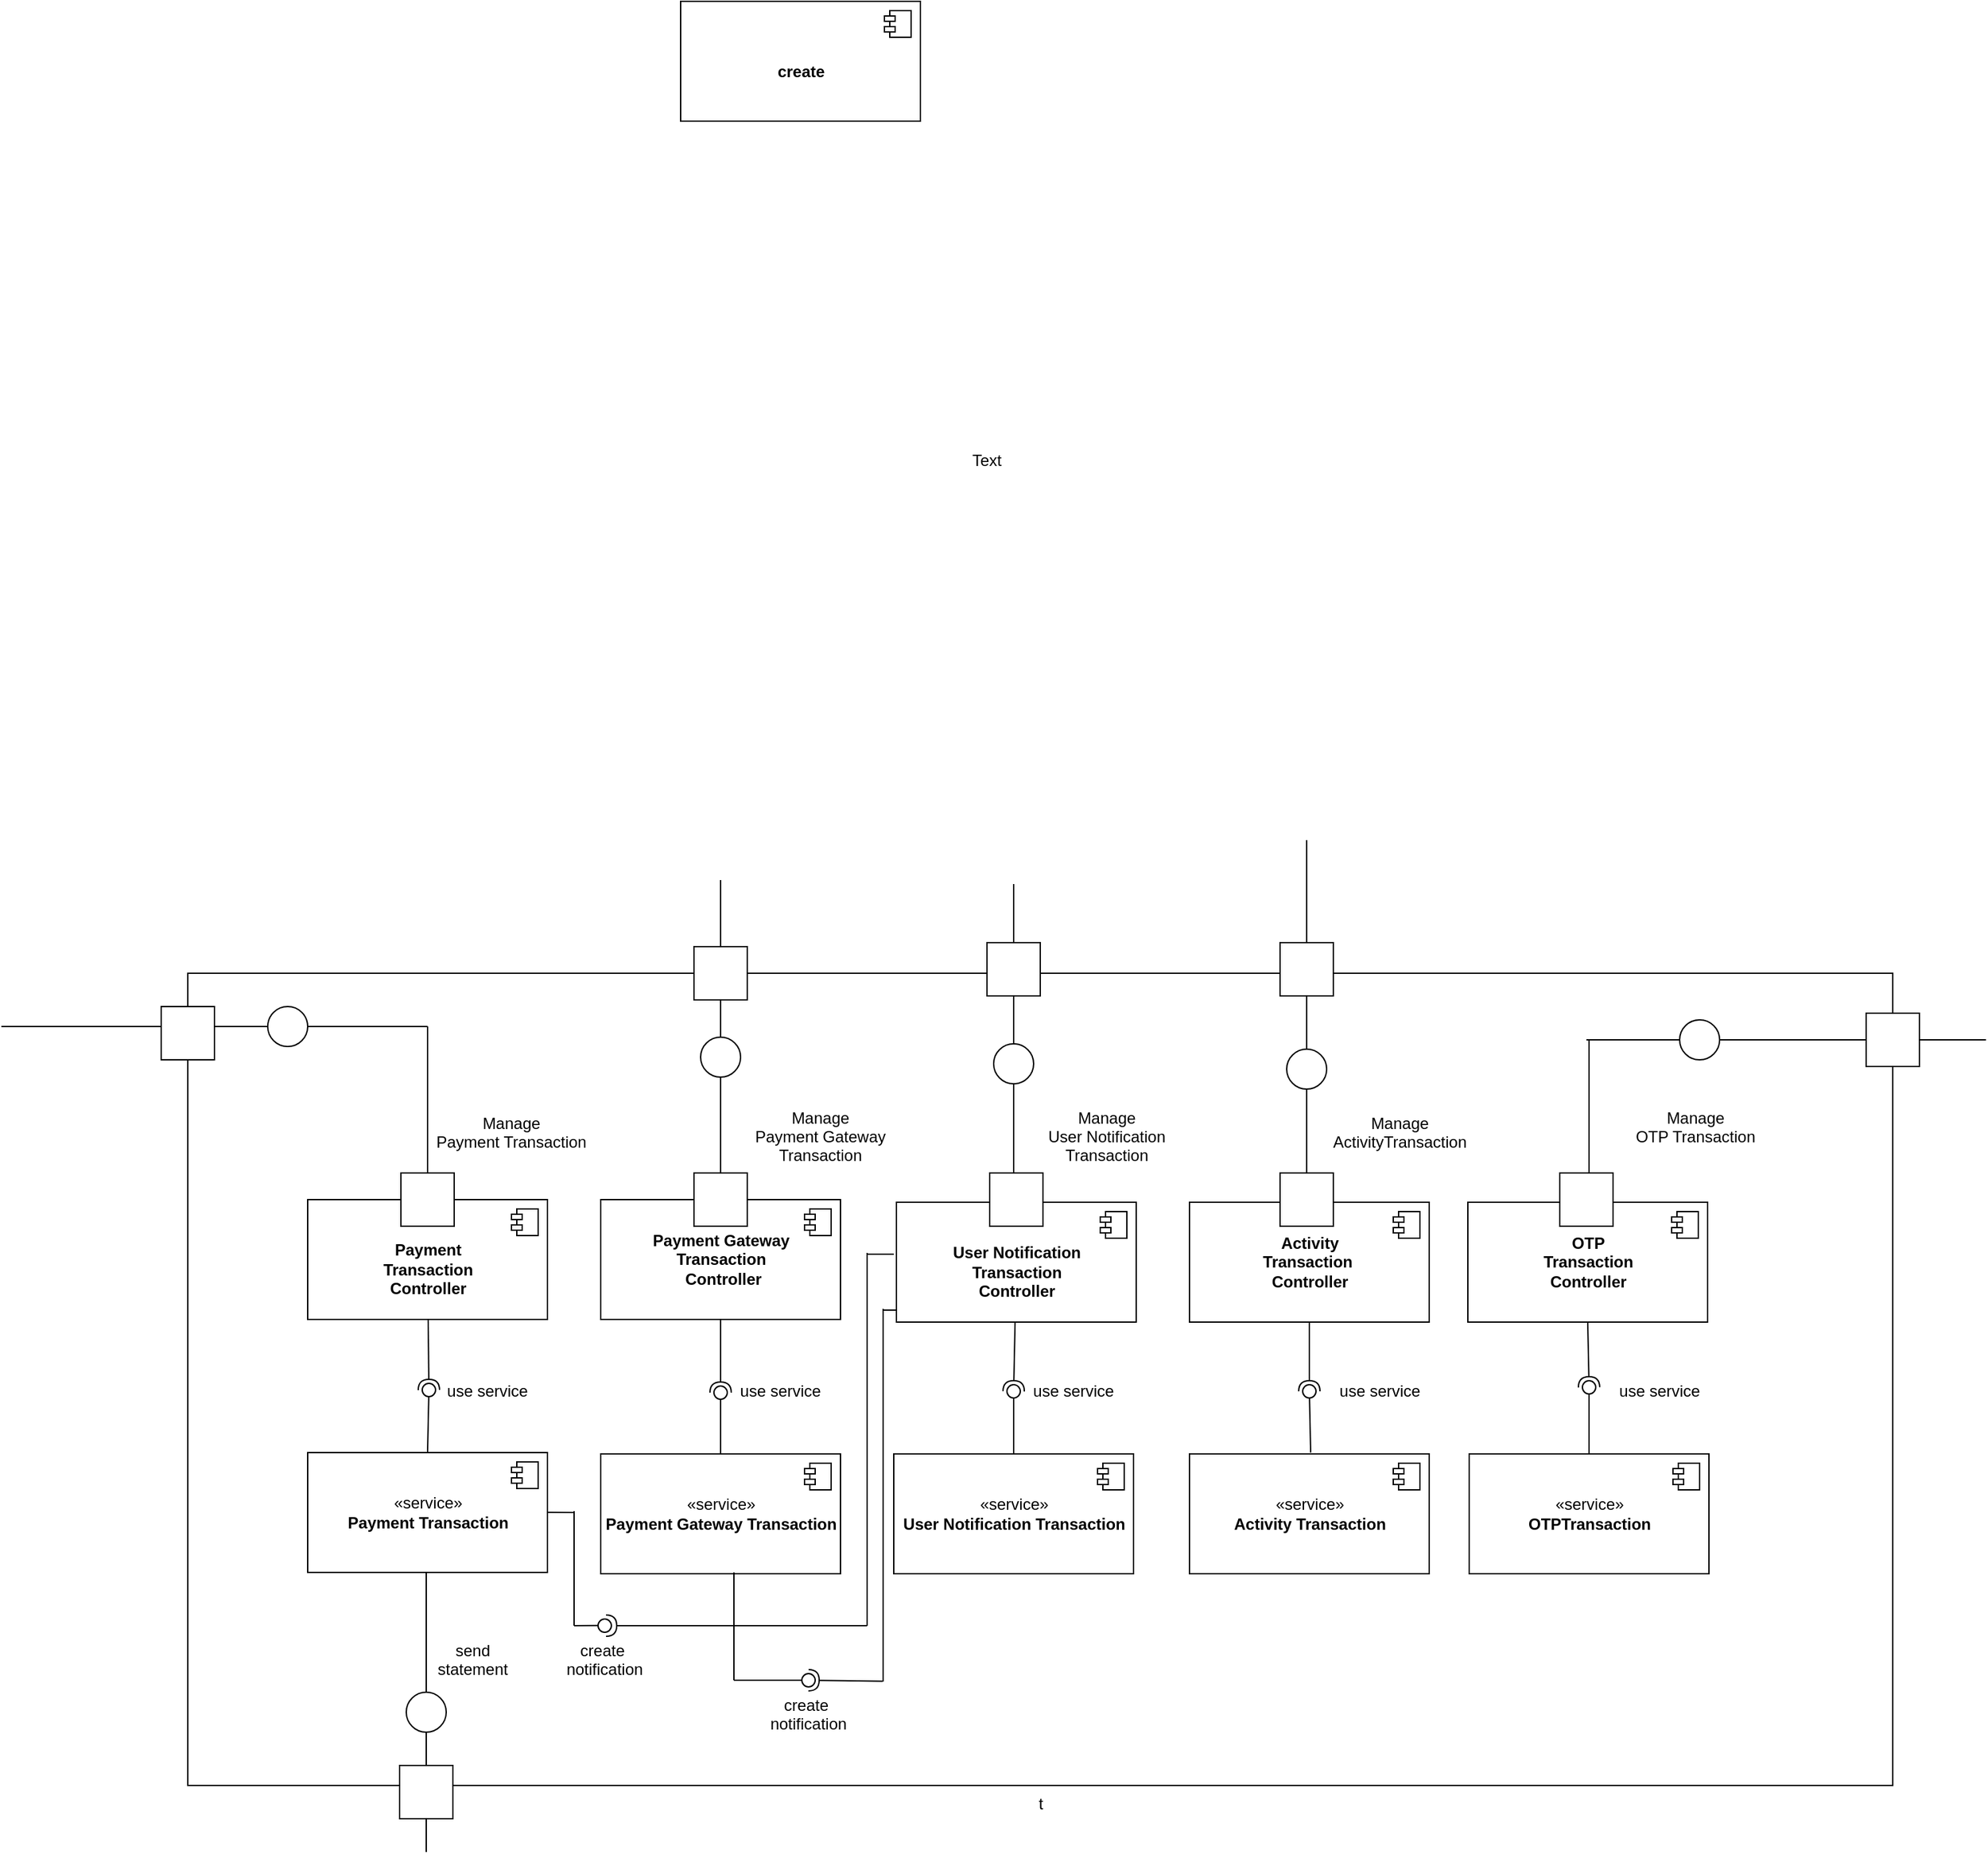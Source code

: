 <mxfile version="20.5.3" type="github">
  <diagram id="na5SozsLlkxDMUfzw_OF" name="Page-1">
    <mxGraphModel dx="3154" dy="2866" grid="1" gridSize="10" guides="1" tooltips="1" connect="1" arrows="1" fold="1" page="1" pageScale="1" pageWidth="850" pageHeight="1100" math="0" shadow="0">
      <root>
        <mxCell id="0" />
        <mxCell id="1" parent="0" />
        <mxCell id="ympd51Vh-eKGF469arWQ-28" value="&lt;br&gt;&lt;b&gt;create&lt;/b&gt;" style="html=1;dropTarget=0;" vertex="1" parent="1">
          <mxGeometry x="630" y="-30" width="180" height="90" as="geometry" />
        </mxCell>
        <mxCell id="ympd51Vh-eKGF469arWQ-29" value="" style="shape=module;jettyWidth=8;jettyHeight=4;" vertex="1" parent="ympd51Vh-eKGF469arWQ-28">
          <mxGeometry x="1" width="20" height="20" relative="1" as="geometry">
            <mxPoint x="-27" y="7" as="offset" />
          </mxGeometry>
        </mxCell>
        <mxCell id="ympd51Vh-eKGF469arWQ-30" value="Text" style="text;html=1;strokeColor=none;fillColor=none;align=center;verticalAlign=middle;whiteSpace=wrap;rounded=0;" vertex="1" parent="1">
          <mxGeometry x="830" y="300" width="60" height="30" as="geometry" />
        </mxCell>
        <mxCell id="ympd51Vh-eKGF469arWQ-31" value="t" style="verticalLabelPosition=bottom;verticalAlign=top;html=1;shape=mxgraph.basic.rect;fillColor2=none;strokeWidth=1;size=20;indent=5;" vertex="1" parent="1">
          <mxGeometry x="260" y="700" width="1280" height="610" as="geometry" />
        </mxCell>
        <mxCell id="ympd51Vh-eKGF469arWQ-32" value="«service»&lt;br&gt;&lt;b&gt;Payment Transaction&lt;/b&gt;" style="html=1;dropTarget=0;" vertex="1" parent="1">
          <mxGeometry x="350" y="1060" width="180" height="90" as="geometry" />
        </mxCell>
        <mxCell id="ympd51Vh-eKGF469arWQ-33" value="" style="shape=module;jettyWidth=8;jettyHeight=4;" vertex="1" parent="ympd51Vh-eKGF469arWQ-32">
          <mxGeometry x="1" width="20" height="20" relative="1" as="geometry">
            <mxPoint x="-27" y="7" as="offset" />
          </mxGeometry>
        </mxCell>
        <mxCell id="ympd51Vh-eKGF469arWQ-34" value="«service»&lt;br&gt;&lt;b&gt;Payment Gateway Transaction&lt;/b&gt;" style="html=1;dropTarget=0;" vertex="1" parent="1">
          <mxGeometry x="570" y="1061" width="180" height="90" as="geometry" />
        </mxCell>
        <mxCell id="ympd51Vh-eKGF469arWQ-35" value="" style="shape=module;jettyWidth=8;jettyHeight=4;" vertex="1" parent="ympd51Vh-eKGF469arWQ-34">
          <mxGeometry x="1" width="20" height="20" relative="1" as="geometry">
            <mxPoint x="-27" y="7" as="offset" />
          </mxGeometry>
        </mxCell>
        <mxCell id="ympd51Vh-eKGF469arWQ-36" value="«service»&lt;br&gt;&lt;b&gt;User Notification Transaction&lt;/b&gt;" style="html=1;dropTarget=0;" vertex="1" parent="1">
          <mxGeometry x="790" y="1061" width="180" height="90" as="geometry" />
        </mxCell>
        <mxCell id="ympd51Vh-eKGF469arWQ-37" value="" style="shape=module;jettyWidth=8;jettyHeight=4;" vertex="1" parent="ympd51Vh-eKGF469arWQ-36">
          <mxGeometry x="1" width="20" height="20" relative="1" as="geometry">
            <mxPoint x="-27" y="7" as="offset" />
          </mxGeometry>
        </mxCell>
        <mxCell id="ympd51Vh-eKGF469arWQ-38" value="«service»&lt;br&gt;&lt;b&gt;Activity Transaction&lt;/b&gt;" style="html=1;dropTarget=0;" vertex="1" parent="1">
          <mxGeometry x="1012" y="1061" width="180" height="90" as="geometry" />
        </mxCell>
        <mxCell id="ympd51Vh-eKGF469arWQ-39" value="" style="shape=module;jettyWidth=8;jettyHeight=4;" vertex="1" parent="ympd51Vh-eKGF469arWQ-38">
          <mxGeometry x="1" width="20" height="20" relative="1" as="geometry">
            <mxPoint x="-27" y="7" as="offset" />
          </mxGeometry>
        </mxCell>
        <mxCell id="ympd51Vh-eKGF469arWQ-40" value="«service»&lt;br&gt;&lt;b&gt;OTPTransaction&lt;/b&gt;" style="html=1;dropTarget=0;" vertex="1" parent="1">
          <mxGeometry x="1222" y="1061" width="180" height="90" as="geometry" />
        </mxCell>
        <mxCell id="ympd51Vh-eKGF469arWQ-41" value="" style="shape=module;jettyWidth=8;jettyHeight=4;" vertex="1" parent="ympd51Vh-eKGF469arWQ-40">
          <mxGeometry x="1" width="20" height="20" relative="1" as="geometry">
            <mxPoint x="-27" y="7" as="offset" />
          </mxGeometry>
        </mxCell>
        <mxCell id="ympd51Vh-eKGF469arWQ-45" value="&lt;br&gt;&lt;b&gt;Payment &lt;br&gt;Transaction &lt;br&gt;Controller&lt;/b&gt;" style="html=1;dropTarget=0;" vertex="1" parent="1">
          <mxGeometry x="350" y="870" width="180" height="90" as="geometry" />
        </mxCell>
        <mxCell id="ympd51Vh-eKGF469arWQ-46" value="" style="shape=module;jettyWidth=8;jettyHeight=4;" vertex="1" parent="ympd51Vh-eKGF469arWQ-45">
          <mxGeometry x="1" width="20" height="20" relative="1" as="geometry">
            <mxPoint x="-27" y="7" as="offset" />
          </mxGeometry>
        </mxCell>
        <mxCell id="ympd51Vh-eKGF469arWQ-47" value="&lt;b&gt;Payment Gateway &lt;br&gt;Transaction&lt;br&gt;&lt;/b&gt;&lt;b&gt;&amp;nbsp;Controller&lt;/b&gt;" style="html=1;dropTarget=0;" vertex="1" parent="1">
          <mxGeometry x="570" y="870" width="180" height="90" as="geometry" />
        </mxCell>
        <mxCell id="ympd51Vh-eKGF469arWQ-48" value="" style="shape=module;jettyWidth=8;jettyHeight=4;" vertex="1" parent="ympd51Vh-eKGF469arWQ-47">
          <mxGeometry x="1" width="20" height="20" relative="1" as="geometry">
            <mxPoint x="-27" y="7" as="offset" />
          </mxGeometry>
        </mxCell>
        <mxCell id="ympd51Vh-eKGF469arWQ-49" value="&lt;br&gt;&lt;b&gt;User Notification &lt;br&gt;Transaction&lt;br&gt;&lt;/b&gt;&lt;b&gt;Controller&lt;/b&gt;" style="html=1;dropTarget=0;" vertex="1" parent="1">
          <mxGeometry x="792" y="872" width="180" height="90" as="geometry" />
        </mxCell>
        <mxCell id="ympd51Vh-eKGF469arWQ-50" value="" style="shape=module;jettyWidth=8;jettyHeight=4;" vertex="1" parent="ympd51Vh-eKGF469arWQ-49">
          <mxGeometry x="1" width="20" height="20" relative="1" as="geometry">
            <mxPoint x="-27" y="7" as="offset" />
          </mxGeometry>
        </mxCell>
        <mxCell id="ympd51Vh-eKGF469arWQ-51" value="&lt;b&gt;Activity &lt;br&gt;Transaction&lt;/b&gt;&lt;b&gt;&amp;nbsp;&lt;br&gt;Controller&lt;/b&gt;" style="html=1;dropTarget=0;" vertex="1" parent="1">
          <mxGeometry x="1012" y="872" width="180" height="90" as="geometry" />
        </mxCell>
        <mxCell id="ympd51Vh-eKGF469arWQ-52" value="" style="shape=module;jettyWidth=8;jettyHeight=4;" vertex="1" parent="ympd51Vh-eKGF469arWQ-51">
          <mxGeometry x="1" width="20" height="20" relative="1" as="geometry">
            <mxPoint x="-27" y="7" as="offset" />
          </mxGeometry>
        </mxCell>
        <mxCell id="ympd51Vh-eKGF469arWQ-53" value="&lt;b&gt;OTP &lt;br&gt;Transaction &lt;br&gt;Controller&lt;/b&gt;" style="html=1;dropTarget=0;" vertex="1" parent="1">
          <mxGeometry x="1221" y="872" width="180" height="90" as="geometry" />
        </mxCell>
        <mxCell id="ympd51Vh-eKGF469arWQ-54" value="" style="shape=module;jettyWidth=8;jettyHeight=4;" vertex="1" parent="ympd51Vh-eKGF469arWQ-53">
          <mxGeometry x="1" width="20" height="20" relative="1" as="geometry">
            <mxPoint x="-27" y="7" as="offset" />
          </mxGeometry>
        </mxCell>
        <mxCell id="ympd51Vh-eKGF469arWQ-66" value="" style="rounded=0;orthogonalLoop=1;jettySize=auto;html=1;endArrow=none;endFill=0;sketch=0;sourcePerimeterSpacing=0;targetPerimeterSpacing=0;exitX=0.5;exitY=0;exitDx=0;exitDy=0;" edge="1" target="ympd51Vh-eKGF469arWQ-68" parent="1" source="ympd51Vh-eKGF469arWQ-34">
          <mxGeometry relative="1" as="geometry">
            <mxPoint x="630" y="1015" as="sourcePoint" />
          </mxGeometry>
        </mxCell>
        <mxCell id="ympd51Vh-eKGF469arWQ-67" value="" style="rounded=0;orthogonalLoop=1;jettySize=auto;html=1;endArrow=halfCircle;endFill=0;entryX=0.5;entryY=0.5;endSize=6;strokeWidth=1;sketch=0;exitX=0.5;exitY=1;exitDx=0;exitDy=0;" edge="1" target="ympd51Vh-eKGF469arWQ-68" parent="1" source="ympd51Vh-eKGF469arWQ-47">
          <mxGeometry relative="1" as="geometry">
            <mxPoint x="670" y="1015" as="sourcePoint" />
          </mxGeometry>
        </mxCell>
        <mxCell id="ympd51Vh-eKGF469arWQ-68" value="" style="ellipse;whiteSpace=wrap;html=1;align=center;aspect=fixed;resizable=0;points=[];outlineConnect=0;sketch=0;" vertex="1" parent="1">
          <mxGeometry x="655" y="1010" width="10" height="10" as="geometry" />
        </mxCell>
        <mxCell id="ympd51Vh-eKGF469arWQ-73" value="" style="rounded=0;orthogonalLoop=1;jettySize=auto;html=1;endArrow=none;endFill=0;sketch=0;sourcePerimeterSpacing=0;targetPerimeterSpacing=0;exitX=0.5;exitY=0;exitDx=0;exitDy=0;" edge="1" target="ympd51Vh-eKGF469arWQ-75" parent="1" source="ympd51Vh-eKGF469arWQ-32">
          <mxGeometry relative="1" as="geometry">
            <mxPoint x="424" y="1014" as="sourcePoint" />
          </mxGeometry>
        </mxCell>
        <mxCell id="ympd51Vh-eKGF469arWQ-74" value="" style="rounded=0;orthogonalLoop=1;jettySize=auto;html=1;endArrow=halfCircle;endFill=0;entryX=0.5;entryY=0.5;endSize=6;strokeWidth=1;sketch=0;" edge="1" target="ympd51Vh-eKGF469arWQ-75" parent="1" source="ympd51Vh-eKGF469arWQ-45">
          <mxGeometry relative="1" as="geometry">
            <mxPoint x="464" y="1014" as="sourcePoint" />
          </mxGeometry>
        </mxCell>
        <mxCell id="ympd51Vh-eKGF469arWQ-75" value="" style="ellipse;whiteSpace=wrap;html=1;align=center;aspect=fixed;resizable=0;points=[];outlineConnect=0;sketch=0;" vertex="1" parent="1">
          <mxGeometry x="436" y="1008" width="10" height="10" as="geometry" />
        </mxCell>
        <mxCell id="ympd51Vh-eKGF469arWQ-76" value="" style="rounded=0;orthogonalLoop=1;jettySize=auto;html=1;endArrow=none;endFill=0;sketch=0;sourcePerimeterSpacing=0;targetPerimeterSpacing=0;exitX=0.5;exitY=0;exitDx=0;exitDy=0;" edge="1" target="ympd51Vh-eKGF469arWQ-78" parent="1" source="ympd51Vh-eKGF469arWQ-36">
          <mxGeometry relative="1" as="geometry">
            <mxPoint x="858" y="1014" as="sourcePoint" />
          </mxGeometry>
        </mxCell>
        <mxCell id="ympd51Vh-eKGF469arWQ-77" value="" style="rounded=0;orthogonalLoop=1;jettySize=auto;html=1;endArrow=halfCircle;endFill=0;entryX=0.5;entryY=0.5;endSize=6;strokeWidth=1;sketch=0;" edge="1" target="ympd51Vh-eKGF469arWQ-78" parent="1" source="ympd51Vh-eKGF469arWQ-49">
          <mxGeometry relative="1" as="geometry">
            <mxPoint x="898" y="1014" as="sourcePoint" />
          </mxGeometry>
        </mxCell>
        <mxCell id="ympd51Vh-eKGF469arWQ-78" value="" style="ellipse;whiteSpace=wrap;html=1;align=center;aspect=fixed;resizable=0;points=[];outlineConnect=0;sketch=0;" vertex="1" parent="1">
          <mxGeometry x="875" y="1009" width="10" height="10" as="geometry" />
        </mxCell>
        <mxCell id="ympd51Vh-eKGF469arWQ-83" value="" style="rounded=0;orthogonalLoop=1;jettySize=auto;html=1;endArrow=none;endFill=0;sketch=0;sourcePerimeterSpacing=0;targetPerimeterSpacing=0;" edge="1" target="ympd51Vh-eKGF469arWQ-85" parent="1">
          <mxGeometry relative="1" as="geometry">
            <mxPoint x="1103" y="1060" as="sourcePoint" />
            <mxPoint x="1104.8" y="1018.996" as="targetPoint" />
          </mxGeometry>
        </mxCell>
        <mxCell id="ympd51Vh-eKGF469arWQ-84" value="" style="rounded=0;orthogonalLoop=1;jettySize=auto;html=1;endArrow=halfCircle;endFill=0;entryX=0.5;entryY=0.5;endSize=6;strokeWidth=1;sketch=0;exitX=0.5;exitY=1;exitDx=0;exitDy=0;" edge="1" target="ympd51Vh-eKGF469arWQ-85" parent="1" source="ympd51Vh-eKGF469arWQ-51">
          <mxGeometry relative="1" as="geometry">
            <mxPoint x="1116" y="1005" as="sourcePoint" />
          </mxGeometry>
        </mxCell>
        <mxCell id="ympd51Vh-eKGF469arWQ-85" value="" style="ellipse;whiteSpace=wrap;html=1;align=center;aspect=fixed;resizable=0;points=[];outlineConnect=0;sketch=0;" vertex="1" parent="1">
          <mxGeometry x="1097" y="1009" width="10" height="10" as="geometry" />
        </mxCell>
        <mxCell id="ympd51Vh-eKGF469arWQ-89" value="" style="rounded=0;orthogonalLoop=1;jettySize=auto;html=1;endArrow=none;endFill=0;sketch=0;sourcePerimeterSpacing=0;targetPerimeterSpacing=0;exitX=0.5;exitY=0;exitDx=0;exitDy=0;" edge="1" target="ympd51Vh-eKGF469arWQ-91" parent="1" source="ympd51Vh-eKGF469arWQ-40">
          <mxGeometry relative="1" as="geometry">
            <mxPoint x="1070" y="1065" as="sourcePoint" />
          </mxGeometry>
        </mxCell>
        <mxCell id="ympd51Vh-eKGF469arWQ-90" value="" style="rounded=0;orthogonalLoop=1;jettySize=auto;html=1;endArrow=halfCircle;endFill=0;entryX=0.5;entryY=0.5;endSize=6;strokeWidth=1;sketch=0;exitX=0.5;exitY=1;exitDx=0;exitDy=0;" edge="1" target="ympd51Vh-eKGF469arWQ-91" parent="1" source="ympd51Vh-eKGF469arWQ-53">
          <mxGeometry relative="1" as="geometry">
            <mxPoint x="1110" y="1065" as="sourcePoint" />
          </mxGeometry>
        </mxCell>
        <mxCell id="ympd51Vh-eKGF469arWQ-91" value="" style="ellipse;whiteSpace=wrap;html=1;align=center;aspect=fixed;resizable=0;points=[];outlineConnect=0;sketch=0;" vertex="1" parent="1">
          <mxGeometry x="1307" y="1006" width="10" height="10" as="geometry" />
        </mxCell>
        <mxCell id="ympd51Vh-eKGF469arWQ-92" value="" style="verticalLabelPosition=bottom;verticalAlign=top;html=1;shape=mxgraph.basic.rect;fillColor2=none;strokeWidth=1;size=20;indent=5;" vertex="1" parent="1">
          <mxGeometry x="420" y="850" width="40" height="40" as="geometry" />
        </mxCell>
        <mxCell id="ympd51Vh-eKGF469arWQ-93" value="" style="verticalLabelPosition=bottom;verticalAlign=top;html=1;shape=mxgraph.basic.rect;fillColor2=none;strokeWidth=1;size=20;indent=5;" vertex="1" parent="1">
          <mxGeometry x="640" y="850" width="40" height="40" as="geometry" />
        </mxCell>
        <mxCell id="ympd51Vh-eKGF469arWQ-94" value="" style="verticalLabelPosition=bottom;verticalAlign=top;html=1;shape=mxgraph.basic.rect;fillColor2=none;strokeWidth=1;size=20;indent=5;" vertex="1" parent="1">
          <mxGeometry x="862" y="850" width="40" height="40" as="geometry" />
        </mxCell>
        <mxCell id="ympd51Vh-eKGF469arWQ-95" value="" style="verticalLabelPosition=bottom;verticalAlign=top;html=1;shape=mxgraph.basic.rect;fillColor2=none;strokeWidth=1;size=20;indent=5;" vertex="1" parent="1">
          <mxGeometry x="1080" y="850" width="40" height="40" as="geometry" />
        </mxCell>
        <mxCell id="ympd51Vh-eKGF469arWQ-96" value="" style="verticalLabelPosition=bottom;verticalAlign=top;html=1;shape=mxgraph.basic.rect;fillColor2=none;strokeWidth=1;size=20;indent=5;" vertex="1" parent="1">
          <mxGeometry x="1290" y="850" width="40" height="40" as="geometry" />
        </mxCell>
        <mxCell id="ympd51Vh-eKGF469arWQ-97" value="" style="line;strokeWidth=1;rotatable=0;dashed=0;labelPosition=right;align=left;verticalAlign=middle;spacingTop=0;spacingLeft=6;points=[];portConstraint=eastwest;direction=south;" vertex="1" parent="1">
          <mxGeometry x="435" y="740" width="10" height="110" as="geometry" />
        </mxCell>
        <mxCell id="ympd51Vh-eKGF469arWQ-98" value="" style="verticalLabelPosition=bottom;verticalAlign=top;html=1;shape=mxgraph.flowchart.on-page_reference;" vertex="1" parent="1">
          <mxGeometry x="320" y="725" width="30" height="30" as="geometry" />
        </mxCell>
        <mxCell id="ympd51Vh-eKGF469arWQ-99" value="" style="line;strokeWidth=1;rotatable=0;dashed=0;labelPosition=right;align=left;verticalAlign=middle;spacingTop=0;spacingLeft=6;points=[];portConstraint=eastwest;direction=west;" vertex="1" parent="1">
          <mxGeometry x="350" y="735" width="90" height="10" as="geometry" />
        </mxCell>
        <mxCell id="ympd51Vh-eKGF469arWQ-100" value="" style="line;strokeWidth=1;rotatable=0;dashed=0;labelPosition=right;align=left;verticalAlign=middle;spacingTop=0;spacingLeft=6;points=[];portConstraint=eastwest;direction=west;" vertex="1" parent="1">
          <mxGeometry x="120" y="735" width="200" height="10" as="geometry" />
        </mxCell>
        <mxCell id="ympd51Vh-eKGF469arWQ-101" value="" style="line;strokeWidth=1;rotatable=0;dashed=0;labelPosition=right;align=left;verticalAlign=middle;spacingTop=0;spacingLeft=6;points=[];portConstraint=eastwest;direction=south;" vertex="1" parent="1">
          <mxGeometry x="655" y="740" width="10" height="110" as="geometry" />
        </mxCell>
        <mxCell id="ympd51Vh-eKGF469arWQ-102" value="" style="verticalLabelPosition=bottom;verticalAlign=top;html=1;shape=mxgraph.flowchart.on-page_reference;" vertex="1" parent="1">
          <mxGeometry x="645" y="748" width="30" height="30" as="geometry" />
        </mxCell>
        <mxCell id="ympd51Vh-eKGF469arWQ-104" value="" style="line;strokeWidth=1;rotatable=0;dashed=0;labelPosition=right;align=left;verticalAlign=middle;spacingTop=0;spacingLeft=6;points=[];portConstraint=eastwest;direction=south;" vertex="1" parent="1">
          <mxGeometry x="655" y="630" width="10" height="110" as="geometry" />
        </mxCell>
        <mxCell id="ympd51Vh-eKGF469arWQ-105" value="" style="line;strokeWidth=1;rotatable=0;dashed=0;labelPosition=right;align=left;verticalAlign=middle;spacingTop=0;spacingLeft=6;points=[];portConstraint=eastwest;direction=south;" vertex="1" parent="1">
          <mxGeometry x="875" y="740" width="10" height="110" as="geometry" />
        </mxCell>
        <mxCell id="ympd51Vh-eKGF469arWQ-106" value="" style="verticalLabelPosition=bottom;verticalAlign=top;html=1;shape=mxgraph.flowchart.on-page_reference;" vertex="1" parent="1">
          <mxGeometry x="865" y="753" width="30" height="30" as="geometry" />
        </mxCell>
        <mxCell id="ympd51Vh-eKGF469arWQ-107" value="" style="line;strokeWidth=1;rotatable=0;dashed=0;labelPosition=right;align=left;verticalAlign=middle;spacingTop=0;spacingLeft=6;points=[];portConstraint=eastwest;direction=south;" vertex="1" parent="1">
          <mxGeometry x="875" y="633" width="10" height="110" as="geometry" />
        </mxCell>
        <mxCell id="ympd51Vh-eKGF469arWQ-108" value="" style="line;strokeWidth=1;rotatable=0;dashed=0;labelPosition=right;align=left;verticalAlign=middle;spacingTop=0;spacingLeft=6;points=[];portConstraint=eastwest;direction=south;" vertex="1" parent="1">
          <mxGeometry x="1095" y="740" width="10" height="110" as="geometry" />
        </mxCell>
        <mxCell id="ympd51Vh-eKGF469arWQ-109" value="" style="verticalLabelPosition=bottom;verticalAlign=top;html=1;shape=mxgraph.flowchart.on-page_reference;" vertex="1" parent="1">
          <mxGeometry x="1085" y="757" width="30" height="30" as="geometry" />
        </mxCell>
        <mxCell id="ympd51Vh-eKGF469arWQ-110" value="" style="line;strokeWidth=1;rotatable=0;dashed=0;labelPosition=right;align=left;verticalAlign=middle;spacingTop=0;spacingLeft=6;points=[];portConstraint=eastwest;direction=south;" vertex="1" parent="1">
          <mxGeometry x="1095" y="600" width="10" height="150" as="geometry" />
        </mxCell>
        <mxCell id="ympd51Vh-eKGF469arWQ-111" value="" style="verticalLabelPosition=bottom;verticalAlign=top;html=1;shape=mxgraph.flowchart.on-page_reference;" vertex="1" parent="1">
          <mxGeometry x="1380" y="735" width="30" height="30" as="geometry" />
        </mxCell>
        <mxCell id="ympd51Vh-eKGF469arWQ-112" value="" style="line;strokeWidth=1;rotatable=0;dashed=0;labelPosition=right;align=left;verticalAlign=middle;spacingTop=0;spacingLeft=6;points=[];portConstraint=eastwest;direction=west;" vertex="1" parent="1">
          <mxGeometry x="1410" y="745" width="200" height="10" as="geometry" />
        </mxCell>
        <mxCell id="ympd51Vh-eKGF469arWQ-113" value="" style="line;strokeWidth=1;rotatable=0;dashed=0;labelPosition=right;align=left;verticalAlign=middle;spacingTop=0;spacingLeft=6;points=[];portConstraint=eastwest;direction=north;" vertex="1" parent="1">
          <mxGeometry x="1307" y="750" width="10" height="100" as="geometry" />
        </mxCell>
        <mxCell id="ympd51Vh-eKGF469arWQ-114" value="" style="line;strokeWidth=1;rotatable=0;dashed=0;labelPosition=right;align=left;verticalAlign=middle;spacingTop=0;spacingLeft=6;points=[];portConstraint=eastwest;direction=west;" vertex="1" parent="1">
          <mxGeometry x="1310" y="745" width="70" height="10" as="geometry" />
        </mxCell>
        <mxCell id="ympd51Vh-eKGF469arWQ-115" value="Manage &#xa;Payment Transaction" style="text;strokeColor=none;fillColor=none;spacingLeft=4;spacingRight=4;overflow=hidden;rotatable=0;points=[[0,0.5],[1,0.5]];portConstraint=eastwest;fontSize=12;align=center;" vertex="1" parent="1">
          <mxGeometry x="428" y="799" width="150" height="45" as="geometry" />
        </mxCell>
        <mxCell id="ympd51Vh-eKGF469arWQ-117" value="Manage &#xa;Payment Gateway&#xa;Transaction" style="text;strokeColor=none;fillColor=none;spacingLeft=4;spacingRight=4;overflow=hidden;rotatable=0;points=[[0,0.5],[1,0.5]];portConstraint=eastwest;fontSize=12;align=center;" vertex="1" parent="1">
          <mxGeometry x="660" y="795" width="150" height="45" as="geometry" />
        </mxCell>
        <mxCell id="ympd51Vh-eKGF469arWQ-118" value="Manage &#xa;User Notification&#xa;Transaction" style="text;strokeColor=none;fillColor=none;spacingLeft=4;spacingRight=4;overflow=hidden;rotatable=0;points=[[0,0.5],[1,0.5]];portConstraint=eastwest;fontSize=12;align=center;" vertex="1" parent="1">
          <mxGeometry x="875" y="795" width="150" height="45" as="geometry" />
        </mxCell>
        <mxCell id="ympd51Vh-eKGF469arWQ-119" value="Manage &#xa;ActivityTransaction" style="text;strokeColor=none;fillColor=none;spacingLeft=4;spacingRight=4;overflow=hidden;rotatable=0;points=[[0,0.5],[1,0.5]];portConstraint=eastwest;fontSize=12;align=center;" vertex="1" parent="1">
          <mxGeometry x="1095" y="799" width="150" height="45" as="geometry" />
        </mxCell>
        <mxCell id="ympd51Vh-eKGF469arWQ-120" value="Manage &#xa;OTP Transaction" style="text;strokeColor=none;fillColor=none;spacingLeft=4;spacingRight=4;overflow=hidden;rotatable=0;points=[[0,0.5],[1,0.5]];portConstraint=eastwest;fontSize=12;align=center;" vertex="1" parent="1">
          <mxGeometry x="1317" y="795" width="150" height="45" as="geometry" />
        </mxCell>
        <mxCell id="ympd51Vh-eKGF469arWQ-121" value="" style="verticalLabelPosition=bottom;verticalAlign=top;html=1;shape=mxgraph.flowchart.on-page_reference;" vertex="1" parent="1">
          <mxGeometry x="424" y="1240" width="30" height="30" as="geometry" />
        </mxCell>
        <mxCell id="ympd51Vh-eKGF469arWQ-122" value="" style="line;strokeWidth=1;rotatable=0;dashed=0;labelPosition=right;align=left;verticalAlign=middle;spacingTop=0;spacingLeft=6;points=[];portConstraint=eastwest;direction=north;" vertex="1" parent="1">
          <mxGeometry x="399" y="1150" width="80" height="90" as="geometry" />
        </mxCell>
        <mxCell id="ympd51Vh-eKGF469arWQ-123" value="" style="line;strokeWidth=1;rotatable=0;dashed=0;labelPosition=right;align=left;verticalAlign=middle;spacingTop=0;spacingLeft=6;points=[];portConstraint=eastwest;direction=north;" vertex="1" parent="1">
          <mxGeometry x="399" y="1270" width="80" height="90" as="geometry" />
        </mxCell>
        <mxCell id="ympd51Vh-eKGF469arWQ-124" value="send&#xa;statement" style="text;strokeColor=none;fillColor=none;spacingLeft=4;spacingRight=4;overflow=hidden;rotatable=0;points=[[0,0.5],[1,0.5]];portConstraint=eastwest;fontSize=12;align=center;" vertex="1" parent="1">
          <mxGeometry x="399" y="1195" width="150" height="45" as="geometry" />
        </mxCell>
        <mxCell id="ympd51Vh-eKGF469arWQ-125" value="" style="line;strokeWidth=1;rotatable=0;dashed=0;labelPosition=right;align=left;verticalAlign=middle;spacingTop=0;spacingLeft=6;points=[];portConstraint=eastwest;direction=north;" vertex="1" parent="1">
          <mxGeometry x="730" y="910" width="80" height="280" as="geometry" />
        </mxCell>
        <mxCell id="ympd51Vh-eKGF469arWQ-128" value="" style="line;strokeWidth=1;rotatable=0;dashed=0;labelPosition=right;align=left;verticalAlign=middle;spacingTop=0;spacingLeft=6;points=[];portConstraint=eastwest;direction=east;" vertex="1" parent="1">
          <mxGeometry x="770" y="872" width="20" height="78" as="geometry" />
        </mxCell>
        <mxCell id="ympd51Vh-eKGF469arWQ-133" value="" style="rounded=0;orthogonalLoop=1;jettySize=auto;html=1;endArrow=halfCircle;endFill=0;entryX=0.5;entryY=0.5;endSize=6;strokeWidth=1;sketch=0;" edge="1" parent="1">
          <mxGeometry relative="1" as="geometry">
            <mxPoint x="770" y="1190" as="sourcePoint" />
            <mxPoint x="574" y="1190" as="targetPoint" />
          </mxGeometry>
        </mxCell>
        <mxCell id="ympd51Vh-eKGF469arWQ-134" value="" style="ellipse;whiteSpace=wrap;html=1;align=center;aspect=fixed;resizable=0;points=[];outlineConnect=0;sketch=0;" vertex="1" parent="1">
          <mxGeometry x="568" y="1185" width="10" height="10" as="geometry" />
        </mxCell>
        <mxCell id="ympd51Vh-eKGF469arWQ-135" value="" style="endArrow=none;html=1;rounded=0;" edge="1" parent="1">
          <mxGeometry relative="1" as="geometry">
            <mxPoint x="530" y="1104.83" as="sourcePoint" />
            <mxPoint x="550" y="1105" as="targetPoint" />
          </mxGeometry>
        </mxCell>
        <mxCell id="ympd51Vh-eKGF469arWQ-137" value="" style="line;strokeWidth=1;rotatable=0;dashed=0;labelPosition=right;align=left;verticalAlign=middle;spacingTop=0;spacingLeft=6;points=[];portConstraint=eastwest;direction=north;" vertex="1" parent="1">
          <mxGeometry x="510" y="1104" width="80" height="86" as="geometry" />
        </mxCell>
        <mxCell id="ympd51Vh-eKGF469arWQ-138" value="" style="endArrow=none;html=1;rounded=0;" edge="1" parent="1">
          <mxGeometry relative="1" as="geometry">
            <mxPoint x="550" y="1190" as="sourcePoint" />
            <mxPoint x="568" y="1189.89" as="targetPoint" />
          </mxGeometry>
        </mxCell>
        <mxCell id="ympd51Vh-eKGF469arWQ-139" value="create &#xa;notification" style="text;strokeColor=none;fillColor=none;spacingLeft=4;spacingRight=4;overflow=hidden;rotatable=0;points=[[0,0.5],[1,0.5]];portConstraint=eastwest;fontSize=12;align=center;" vertex="1" parent="1">
          <mxGeometry x="498" y="1195" width="150" height="45" as="geometry" />
        </mxCell>
        <mxCell id="ympd51Vh-eKGF469arWQ-140" value="" style="line;strokeWidth=1;rotatable=0;dashed=0;labelPosition=right;align=left;verticalAlign=middle;spacingTop=0;spacingLeft=6;points=[];portConstraint=eastwest;direction=north;" vertex="1" parent="1">
          <mxGeometry x="742" y="952" width="80" height="280" as="geometry" />
        </mxCell>
        <mxCell id="ympd51Vh-eKGF469arWQ-141" value="" style="line;strokeWidth=1;rotatable=0;dashed=0;labelPosition=right;align=left;verticalAlign=middle;spacingTop=0;spacingLeft=6;points=[];portConstraint=eastwest;direction=east;spacing=1;" vertex="1" parent="1">
          <mxGeometry x="782" y="913" width="10" height="80" as="geometry" />
        </mxCell>
        <mxCell id="ympd51Vh-eKGF469arWQ-142" value="" style="line;strokeWidth=1;rotatable=0;dashed=0;labelPosition=right;align=left;verticalAlign=middle;spacingTop=0;spacingLeft=6;points=[];portConstraint=eastwest;direction=north;" vertex="1" parent="1">
          <mxGeometry x="630" y="1150" width="80" height="81" as="geometry" />
        </mxCell>
        <mxCell id="ympd51Vh-eKGF469arWQ-143" value="" style="rounded=0;orthogonalLoop=1;jettySize=auto;html=1;endArrow=none;endFill=0;sketch=0;sourcePerimeterSpacing=0;targetPerimeterSpacing=0;exitX=0;exitY=0.5;exitDx=0;exitDy=0;exitPerimeter=0;" edge="1" target="ympd51Vh-eKGF469arWQ-145" parent="1" source="ympd51Vh-eKGF469arWQ-142">
          <mxGeometry relative="1" as="geometry">
            <mxPoint x="709" y="1231" as="sourcePoint" />
          </mxGeometry>
        </mxCell>
        <mxCell id="ympd51Vh-eKGF469arWQ-144" value="" style="rounded=0;orthogonalLoop=1;jettySize=auto;html=1;endArrow=halfCircle;endFill=0;entryX=0.5;entryY=0.5;endSize=6;strokeWidth=1;sketch=0;exitX=0.001;exitY=0.496;exitDx=0;exitDy=0;exitPerimeter=0;" edge="1" target="ympd51Vh-eKGF469arWQ-145" parent="1" source="ympd51Vh-eKGF469arWQ-140">
          <mxGeometry relative="1" as="geometry">
            <mxPoint x="749" y="1231" as="sourcePoint" />
          </mxGeometry>
        </mxCell>
        <mxCell id="ympd51Vh-eKGF469arWQ-145" value="" style="ellipse;whiteSpace=wrap;html=1;align=center;aspect=fixed;resizable=0;points=[];outlineConnect=0;sketch=0;" vertex="1" parent="1">
          <mxGeometry x="721" y="1226" width="10" height="10" as="geometry" />
        </mxCell>
        <mxCell id="ympd51Vh-eKGF469arWQ-147" value="create &#xa;notification" style="text;strokeColor=none;fillColor=none;spacingLeft=4;spacingRight=4;overflow=hidden;rotatable=0;points=[[0,0.5],[1,0.5]];portConstraint=eastwest;fontSize=12;align=center;" vertex="1" parent="1">
          <mxGeometry x="651" y="1236" width="150" height="45" as="geometry" />
        </mxCell>
        <mxCell id="ympd51Vh-eKGF469arWQ-148" value="use service" style="text;strokeColor=none;fillColor=none;spacingLeft=4;spacingRight=4;overflow=hidden;rotatable=0;points=[[0,0.5],[1,0.5]];portConstraint=eastwest;fontSize=12;align=center;" vertex="1" parent="1">
          <mxGeometry x="410" y="1000" width="150" height="45" as="geometry" />
        </mxCell>
        <mxCell id="ympd51Vh-eKGF469arWQ-149" value="use service" style="text;strokeColor=none;fillColor=none;spacingLeft=4;spacingRight=4;overflow=hidden;rotatable=0;points=[[0,0.5],[1,0.5]];portConstraint=eastwest;fontSize=12;align=center;" vertex="1" parent="1">
          <mxGeometry x="630" y="1000" width="150" height="45" as="geometry" />
        </mxCell>
        <mxCell id="ympd51Vh-eKGF469arWQ-150" value="use service" style="text;strokeColor=none;fillColor=none;spacingLeft=4;spacingRight=4;overflow=hidden;rotatable=0;points=[[0,0.5],[1,0.5]];portConstraint=eastwest;fontSize=12;align=center;" vertex="1" parent="1">
          <mxGeometry x="850" y="1000" width="150" height="45" as="geometry" />
        </mxCell>
        <mxCell id="ympd51Vh-eKGF469arWQ-151" value="use service" style="text;strokeColor=none;fillColor=none;spacingLeft=4;spacingRight=4;overflow=hidden;rotatable=0;points=[[0,0.5],[1,0.5]];portConstraint=eastwest;fontSize=12;align=center;" vertex="1" parent="1">
          <mxGeometry x="1080" y="1000" width="150" height="45" as="geometry" />
        </mxCell>
        <mxCell id="ympd51Vh-eKGF469arWQ-152" value="use service" style="text;strokeColor=none;fillColor=none;spacingLeft=4;spacingRight=4;overflow=hidden;rotatable=0;points=[[0,0.5],[1,0.5]];portConstraint=eastwest;fontSize=12;align=center;" vertex="1" parent="1">
          <mxGeometry x="1290" y="1000" width="150" height="45" as="geometry" />
        </mxCell>
        <mxCell id="ympd51Vh-eKGF469arWQ-153" value="" style="verticalLabelPosition=bottom;verticalAlign=top;html=1;shape=mxgraph.basic.rect;fillColor2=none;strokeWidth=1;size=20;indent=5;" vertex="1" parent="1">
          <mxGeometry x="240" y="725" width="40" height="40" as="geometry" />
        </mxCell>
        <mxCell id="ympd51Vh-eKGF469arWQ-154" value="" style="verticalLabelPosition=bottom;verticalAlign=top;html=1;shape=mxgraph.basic.rect;fillColor2=none;strokeWidth=1;size=20;indent=5;" vertex="1" parent="1">
          <mxGeometry x="640" y="680" width="40" height="40" as="geometry" />
        </mxCell>
        <mxCell id="ympd51Vh-eKGF469arWQ-155" value="" style="verticalLabelPosition=bottom;verticalAlign=top;html=1;shape=mxgraph.basic.rect;fillColor2=none;strokeWidth=1;size=20;indent=5;" vertex="1" parent="1">
          <mxGeometry x="860" y="677" width="40" height="40" as="geometry" />
        </mxCell>
        <mxCell id="ympd51Vh-eKGF469arWQ-156" value="" style="verticalLabelPosition=bottom;verticalAlign=top;html=1;shape=mxgraph.basic.rect;fillColor2=none;strokeWidth=1;size=20;indent=5;" vertex="1" parent="1">
          <mxGeometry x="419" y="1295" width="40" height="40" as="geometry" />
        </mxCell>
        <mxCell id="ympd51Vh-eKGF469arWQ-157" value="" style="verticalLabelPosition=bottom;verticalAlign=top;html=1;shape=mxgraph.basic.rect;fillColor2=none;strokeWidth=1;size=20;indent=5;" vertex="1" parent="1">
          <mxGeometry x="1080" y="677" width="40" height="40" as="geometry" />
        </mxCell>
        <mxCell id="ympd51Vh-eKGF469arWQ-159" value="" style="verticalLabelPosition=bottom;verticalAlign=top;html=1;shape=mxgraph.basic.rect;fillColor2=none;strokeWidth=1;size=20;indent=5;" vertex="1" parent="1">
          <mxGeometry x="1520" y="730" width="40" height="40" as="geometry" />
        </mxCell>
      </root>
    </mxGraphModel>
  </diagram>
</mxfile>
